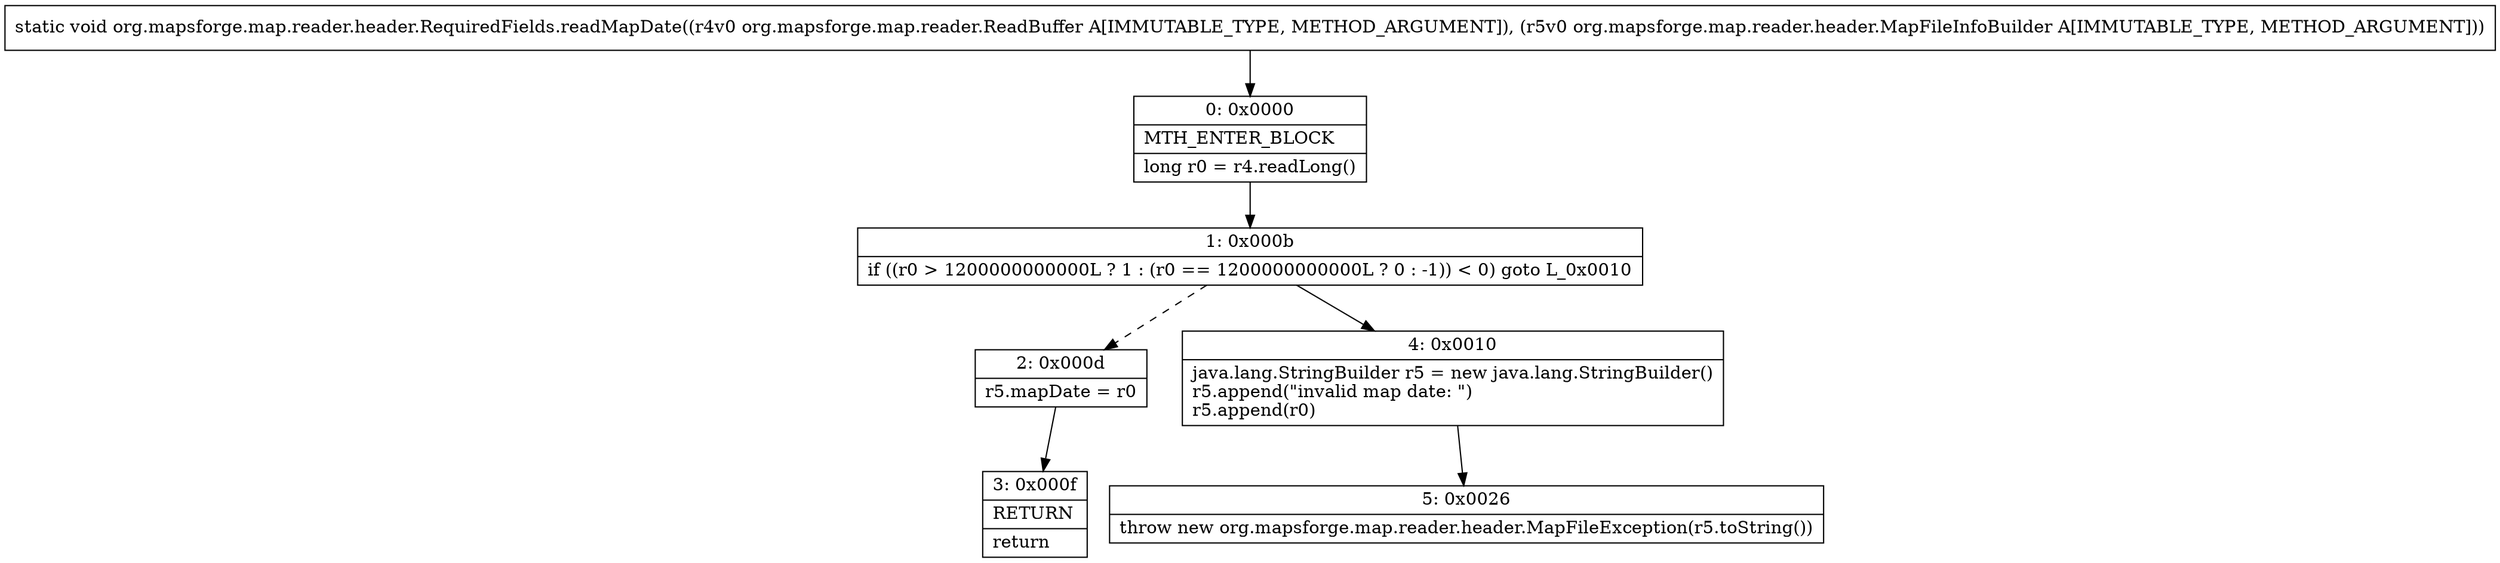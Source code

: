 digraph "CFG fororg.mapsforge.map.reader.header.RequiredFields.readMapDate(Lorg\/mapsforge\/map\/reader\/ReadBuffer;Lorg\/mapsforge\/map\/reader\/header\/MapFileInfoBuilder;)V" {
Node_0 [shape=record,label="{0\:\ 0x0000|MTH_ENTER_BLOCK\l|long r0 = r4.readLong()\l}"];
Node_1 [shape=record,label="{1\:\ 0x000b|if ((r0 \> 1200000000000L ? 1 : (r0 == 1200000000000L ? 0 : \-1)) \< 0) goto L_0x0010\l}"];
Node_2 [shape=record,label="{2\:\ 0x000d|r5.mapDate = r0\l}"];
Node_3 [shape=record,label="{3\:\ 0x000f|RETURN\l|return\l}"];
Node_4 [shape=record,label="{4\:\ 0x0010|java.lang.StringBuilder r5 = new java.lang.StringBuilder()\lr5.append(\"invalid map date: \")\lr5.append(r0)\l}"];
Node_5 [shape=record,label="{5\:\ 0x0026|throw new org.mapsforge.map.reader.header.MapFileException(r5.toString())\l}"];
MethodNode[shape=record,label="{static void org.mapsforge.map.reader.header.RequiredFields.readMapDate((r4v0 org.mapsforge.map.reader.ReadBuffer A[IMMUTABLE_TYPE, METHOD_ARGUMENT]), (r5v0 org.mapsforge.map.reader.header.MapFileInfoBuilder A[IMMUTABLE_TYPE, METHOD_ARGUMENT])) }"];
MethodNode -> Node_0;
Node_0 -> Node_1;
Node_1 -> Node_2[style=dashed];
Node_1 -> Node_4;
Node_2 -> Node_3;
Node_4 -> Node_5;
}

